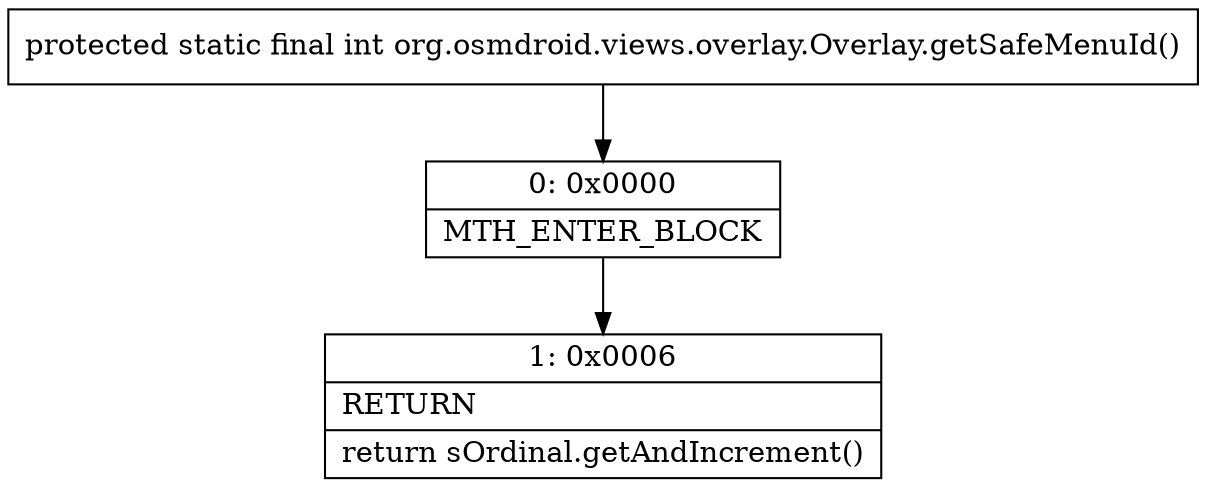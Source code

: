 digraph "CFG fororg.osmdroid.views.overlay.Overlay.getSafeMenuId()I" {
Node_0 [shape=record,label="{0\:\ 0x0000|MTH_ENTER_BLOCK\l}"];
Node_1 [shape=record,label="{1\:\ 0x0006|RETURN\l|return sOrdinal.getAndIncrement()\l}"];
MethodNode[shape=record,label="{protected static final int org.osmdroid.views.overlay.Overlay.getSafeMenuId() }"];
MethodNode -> Node_0;
Node_0 -> Node_1;
}

